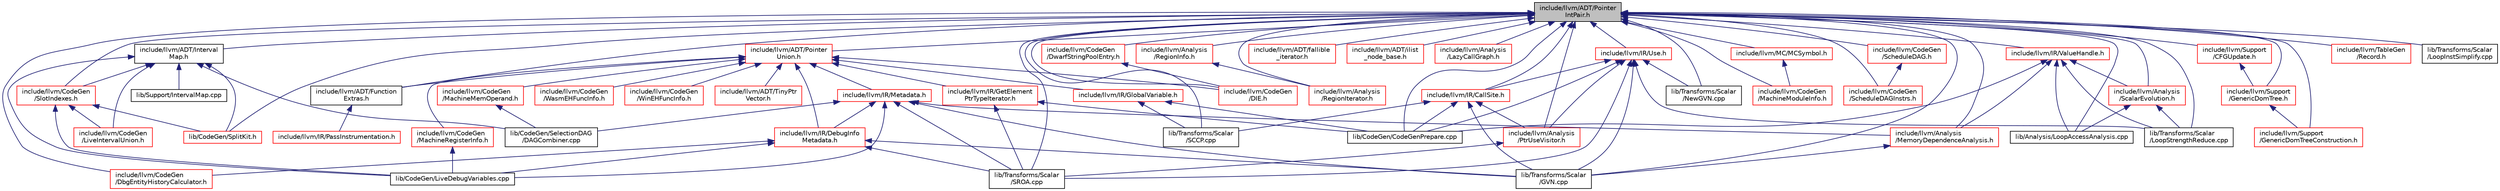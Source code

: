 digraph "include/llvm/ADT/PointerIntPair.h"
{
 // LATEX_PDF_SIZE
  bgcolor="transparent";
  edge [fontname="Helvetica",fontsize="10",labelfontname="Helvetica",labelfontsize="10"];
  node [fontname="Helvetica",fontsize="10",shape="box"];
  Node1 [label="include/llvm/ADT/Pointer\lIntPair.h",height=0.2,width=0.4,color="black", fillcolor="grey75", style="filled", fontcolor="black",tooltip=" "];
  Node1 -> Node2 [dir="back",color="midnightblue",fontsize="10",style="solid",fontname="Helvetica"];
  Node2 [label="include/llvm/ADT/Function\lExtras.h",height=0.2,width=0.4,color="black",URL="$FunctionExtras_8h.html",tooltip="This file provides a collection of function (or more generally, callable) type erasure utilities supp..."];
  Node2 -> Node3 [dir="back",color="midnightblue",fontsize="10",style="solid",fontname="Helvetica"];
  Node3 [label="include/llvm/IR/PassInstrumentation.h",height=0.2,width=0.4,color="red",URL="$PassInstrumentation_8h.html",tooltip="This file defines the Pass Instrumentation classes that provide instrumentation points into the pass ..."];
  Node1 -> Node1625 [dir="back",color="midnightblue",fontsize="10",style="solid",fontname="Helvetica"];
  Node1625 [label="include/llvm/ADT/Interval\lMap.h",height=0.2,width=0.4,color="black",URL="$IntervalMap_8h.html",tooltip=" "];
  Node1625 -> Node1119 [dir="back",color="midnightblue",fontsize="10",style="solid",fontname="Helvetica"];
  Node1119 [label="include/llvm/CodeGen\l/LiveIntervalUnion.h",height=0.2,width=0.4,color="red",URL="$LiveIntervalUnion_8h.html",tooltip=" "];
  Node1625 -> Node1116 [dir="back",color="midnightblue",fontsize="10",style="solid",fontname="Helvetica"];
  Node1116 [label="include/llvm/CodeGen\l/SlotIndexes.h",height=0.2,width=0.4,color="red",URL="$SlotIndexes_8h.html",tooltip=" "];
  Node1116 -> Node1119 [dir="back",color="midnightblue",fontsize="10",style="solid",fontname="Helvetica"];
  Node1116 -> Node261 [dir="back",color="midnightblue",fontsize="10",style="solid",fontname="Helvetica"];
  Node261 [label="lib/CodeGen/LiveDebugVariables.cpp",height=0.2,width=0.4,color="black",URL="$LiveDebugVariables_8cpp.html",tooltip=" "];
  Node1116 -> Node281 [dir="back",color="midnightblue",fontsize="10",style="solid",fontname="Helvetica"];
  Node281 [label="lib/CodeGen/SplitKit.h",height=0.2,width=0.4,color="red",URL="$SplitKit_8h.html",tooltip=" "];
  Node1625 -> Node261 [dir="back",color="midnightblue",fontsize="10",style="solid",fontname="Helvetica"];
  Node1625 -> Node508 [dir="back",color="midnightblue",fontsize="10",style="solid",fontname="Helvetica"];
  Node508 [label="lib/CodeGen/SelectionDAG\l/DAGCombiner.cpp",height=0.2,width=0.4,color="black",URL="$DAGCombiner_8cpp.html",tooltip=" "];
  Node1625 -> Node281 [dir="back",color="midnightblue",fontsize="10",style="solid",fontname="Helvetica"];
  Node1625 -> Node1626 [dir="back",color="midnightblue",fontsize="10",style="solid",fontname="Helvetica"];
  Node1626 [label="lib/Support/IntervalMap.cpp",height=0.2,width=0.4,color="black",URL="$IntervalMap_8cpp.html",tooltip=" "];
  Node1 -> Node1627 [dir="back",color="midnightblue",fontsize="10",style="solid",fontname="Helvetica"];
  Node1627 [label="include/llvm/ADT/Pointer\lUnion.h",height=0.2,width=0.4,color="red",URL="$PointerUnion_8h.html",tooltip=" "];
  Node1627 -> Node2 [dir="back",color="midnightblue",fontsize="10",style="solid",fontname="Helvetica"];
  Node1627 -> Node1628 [dir="back",color="midnightblue",fontsize="10",style="solid",fontname="Helvetica"];
  Node1628 [label="include/llvm/ADT/TinyPtr\lVector.h",height=0.2,width=0.4,color="red",URL="$TinyPtrVector_8h.html",tooltip=" "];
  Node1627 -> Node1654 [dir="back",color="midnightblue",fontsize="10",style="solid",fontname="Helvetica"];
  Node1654 [label="include/llvm/CodeGen\l/DIE.h",height=0.2,width=0.4,color="red",URL="$DIE_8h.html",tooltip=" "];
  Node1627 -> Node1658 [dir="back",color="midnightblue",fontsize="10",style="solid",fontname="Helvetica"];
  Node1658 [label="include/llvm/CodeGen\l/MachineMemOperand.h",height=0.2,width=0.4,color="red",URL="$MachineMemOperand_8h.html",tooltip=" "];
  Node1658 -> Node508 [dir="back",color="midnightblue",fontsize="10",style="solid",fontname="Helvetica"];
  Node1627 -> Node1151 [dir="back",color="midnightblue",fontsize="10",style="solid",fontname="Helvetica"];
  Node1151 [label="include/llvm/CodeGen\l/MachineRegisterInfo.h",height=0.2,width=0.4,color="red",URL="$MachineRegisterInfo_8h.html",tooltip=" "];
  Node1151 -> Node261 [dir="back",color="midnightblue",fontsize="10",style="solid",fontname="Helvetica"];
  Node1627 -> Node1253 [dir="back",color="midnightblue",fontsize="10",style="solid",fontname="Helvetica"];
  Node1253 [label="include/llvm/CodeGen\l/WasmEHFuncInfo.h",height=0.2,width=0.4,color="red",URL="$WasmEHFuncInfo_8h.html",tooltip=" "];
  Node1627 -> Node1677 [dir="back",color="midnightblue",fontsize="10",style="solid",fontname="Helvetica"];
  Node1677 [label="include/llvm/CodeGen\l/WinEHFuncInfo.h",height=0.2,width=0.4,color="red",URL="$WinEHFuncInfo_8h.html",tooltip=" "];
  Node1627 -> Node1678 [dir="back",color="midnightblue",fontsize="10",style="solid",fontname="Helvetica"];
  Node1678 [label="include/llvm/IR/DebugInfo\lMetadata.h",height=0.2,width=0.4,color="red",URL="$DebugInfoMetadata_8h.html",tooltip=" "];
  Node1678 -> Node1679 [dir="back",color="midnightblue",fontsize="10",style="solid",fontname="Helvetica"];
  Node1679 [label="include/llvm/CodeGen\l/DbgEntityHistoryCalculator.h",height=0.2,width=0.4,color="red",URL="$DbgEntityHistoryCalculator_8h.html",tooltip=" "];
  Node1678 -> Node261 [dir="back",color="midnightblue",fontsize="10",style="solid",fontname="Helvetica"];
  Node1678 -> Node183 [dir="back",color="midnightblue",fontsize="10",style="solid",fontname="Helvetica"];
  Node183 [label="lib/Transforms/Scalar\l/GVN.cpp",height=0.2,width=0.4,color="black",URL="$GVN_8cpp.html",tooltip=" "];
  Node1678 -> Node193 [dir="back",color="midnightblue",fontsize="10",style="solid",fontname="Helvetica"];
  Node193 [label="lib/Transforms/Scalar\l/SROA.cpp",height=0.2,width=0.4,color="black",URL="$SROA_8cpp.html",tooltip="This transformation implements the well known scalar replacement of aggregates transformation."];
  Node1627 -> Node1710 [dir="back",color="midnightblue",fontsize="10",style="solid",fontname="Helvetica"];
  Node1710 [label="include/llvm/IR/GetElement\lPtrTypeIterator.h",height=0.2,width=0.4,color="red",URL="$GetElementPtrTypeIterator_8h.html",tooltip=" "];
  Node1710 -> Node57 [dir="back",color="midnightblue",fontsize="10",style="solid",fontname="Helvetica"];
  Node57 [label="lib/CodeGen/CodeGenPrepare.cpp",height=0.2,width=0.4,color="black",URL="$CodeGenPrepare_8cpp.html",tooltip=" "];
  Node1710 -> Node193 [dir="back",color="midnightblue",fontsize="10",style="solid",fontname="Helvetica"];
  Node1627 -> Node1716 [dir="back",color="midnightblue",fontsize="10",style="solid",fontname="Helvetica"];
  Node1716 [label="include/llvm/IR/GlobalVariable.h",height=0.2,width=0.4,color="red",URL="$GlobalVariable_8h.html",tooltip=" "];
  Node1716 -> Node57 [dir="back",color="midnightblue",fontsize="10",style="solid",fontname="Helvetica"];
  Node1716 -> Node192 [dir="back",color="midnightblue",fontsize="10",style="solid",fontname="Helvetica"];
  Node192 [label="lib/Transforms/Scalar\l/SCCP.cpp",height=0.2,width=0.4,color="black",URL="$Scalar_2SCCP_8cpp.html",tooltip=" "];
  Node1627 -> Node1866 [dir="back",color="midnightblue",fontsize="10",style="solid",fontname="Helvetica"];
  Node1866 [label="include/llvm/IR/Metadata.h",height=0.2,width=0.4,color="red",URL="$Metadata_8h.html",tooltip="This file contains the declarations for metadata subclasses."];
  Node1866 -> Node221 [dir="back",color="midnightblue",fontsize="10",style="solid",fontname="Helvetica"];
  Node221 [label="include/llvm/Analysis\l/MemoryDependenceAnalysis.h",height=0.2,width=0.4,color="red",URL="$MemoryDependenceAnalysis_8h.html",tooltip=" "];
  Node221 -> Node183 [dir="back",color="midnightblue",fontsize="10",style="solid",fontname="Helvetica"];
  Node1866 -> Node1678 [dir="back",color="midnightblue",fontsize="10",style="solid",fontname="Helvetica"];
  Node1866 -> Node261 [dir="back",color="midnightblue",fontsize="10",style="solid",fontname="Helvetica"];
  Node1866 -> Node508 [dir="back",color="midnightblue",fontsize="10",style="solid",fontname="Helvetica"];
  Node1866 -> Node183 [dir="back",color="midnightblue",fontsize="10",style="solid",fontname="Helvetica"];
  Node1866 -> Node193 [dir="back",color="midnightblue",fontsize="10",style="solid",fontname="Helvetica"];
  Node1 -> Node2049 [dir="back",color="midnightblue",fontsize="10",style="solid",fontname="Helvetica"];
  Node2049 [label="include/llvm/ADT/fallible\l_iterator.h",height=0.2,width=0.4,color="red",URL="$fallible__iterator_8h.html",tooltip=" "];
  Node1 -> Node2060 [dir="back",color="midnightblue",fontsize="10",style="solid",fontname="Helvetica"];
  Node2060 [label="include/llvm/ADT/ilist\l_node_base.h",height=0.2,width=0.4,color="red",URL="$ilist__node__base_8h.html",tooltip=" "];
  Node1 -> Node1421 [dir="back",color="midnightblue",fontsize="10",style="solid",fontname="Helvetica"];
  Node1421 [label="include/llvm/Analysis\l/LazyCallGraph.h",height=0.2,width=0.4,color="red",URL="$LazyCallGraph_8h.html",tooltip="Implements a lazy call graph analysis and related passes for the new pass manager."];
  Node1 -> Node221 [dir="back",color="midnightblue",fontsize="10",style="solid",fontname="Helvetica"];
  Node1 -> Node1740 [dir="back",color="midnightblue",fontsize="10",style="solid",fontname="Helvetica"];
  Node1740 [label="include/llvm/Analysis\l/PtrUseVisitor.h",height=0.2,width=0.4,color="red",URL="$PtrUseVisitor_8h.html",tooltip="This file provides a collection of visitors which walk the (instruction) uses of a pointer."];
  Node1740 -> Node193 [dir="back",color="midnightblue",fontsize="10",style="solid",fontname="Helvetica"];
  Node1 -> Node1471 [dir="back",color="midnightblue",fontsize="10",style="solid",fontname="Helvetica"];
  Node1471 [label="include/llvm/Analysis\l/RegionInfo.h",height=0.2,width=0.4,color="red",URL="$RegionInfo_8h.html",tooltip=" "];
  Node1471 -> Node1472 [dir="back",color="midnightblue",fontsize="10",style="solid",fontname="Helvetica"];
  Node1472 [label="include/llvm/Analysis\l/RegionIterator.h",height=0.2,width=0.4,color="red",URL="$RegionIterator_8h.html",tooltip=" "];
  Node1 -> Node1472 [dir="back",color="midnightblue",fontsize="10",style="solid",fontname="Helvetica"];
  Node1 -> Node1434 [dir="back",color="midnightblue",fontsize="10",style="solid",fontname="Helvetica"];
  Node1434 [label="include/llvm/Analysis\l/ScalarEvolution.h",height=0.2,width=0.4,color="red",URL="$ScalarEvolution_8h.html",tooltip=" "];
  Node1434 -> Node55 [dir="back",color="midnightblue",fontsize="10",style="solid",fontname="Helvetica"];
  Node55 [label="lib/Analysis/LoopAccessAnalysis.cpp",height=0.2,width=0.4,color="black",URL="$LoopAccessAnalysis_8cpp.html",tooltip=" "];
  Node1434 -> Node107 [dir="back",color="midnightblue",fontsize="10",style="solid",fontname="Helvetica"];
  Node107 [label="lib/Transforms/Scalar\l/LoopStrengthReduce.cpp",height=0.2,width=0.4,color="black",URL="$LoopStrengthReduce_8cpp.html",tooltip=" "];
  Node1 -> Node1654 [dir="back",color="midnightblue",fontsize="10",style="solid",fontname="Helvetica"];
  Node1 -> Node1679 [dir="back",color="midnightblue",fontsize="10",style="solid",fontname="Helvetica"];
  Node1 -> Node2356 [dir="back",color="midnightblue",fontsize="10",style="solid",fontname="Helvetica"];
  Node2356 [label="include/llvm/CodeGen\l/DwarfStringPoolEntry.h",height=0.2,width=0.4,color="red",URL="$DwarfStringPoolEntry_8h.html",tooltip=" "];
  Node2356 -> Node1654 [dir="back",color="midnightblue",fontsize="10",style="solid",fontname="Helvetica"];
  Node1 -> Node2159 [dir="back",color="midnightblue",fontsize="10",style="solid",fontname="Helvetica"];
  Node2159 [label="include/llvm/CodeGen\l/MachineModuleInfo.h",height=0.2,width=0.4,color="red",URL="$MachineModuleInfo_8h.html",tooltip=" "];
  Node1 -> Node440 [dir="back",color="midnightblue",fontsize="10",style="solid",fontname="Helvetica"];
  Node440 [label="include/llvm/CodeGen\l/ScheduleDAG.h",height=0.2,width=0.4,color="red",URL="$ScheduleDAG_8h.html",tooltip=" "];
  Node440 -> Node467 [dir="back",color="midnightblue",fontsize="10",style="solid",fontname="Helvetica"];
  Node467 [label="include/llvm/CodeGen\l/ScheduleDAGInstrs.h",height=0.2,width=0.4,color="red",URL="$ScheduleDAGInstrs_8h.html",tooltip=" "];
  Node1 -> Node467 [dir="back",color="midnightblue",fontsize="10",style="solid",fontname="Helvetica"];
  Node1 -> Node1116 [dir="back",color="midnightblue",fontsize="10",style="solid",fontname="Helvetica"];
  Node1 -> Node1907 [dir="back",color="midnightblue",fontsize="10",style="solid",fontname="Helvetica"];
  Node1907 [label="include/llvm/IR/CallSite.h",height=0.2,width=0.4,color="red",URL="$CallSite_8h.html",tooltip=" "];
  Node1907 -> Node1740 [dir="back",color="midnightblue",fontsize="10",style="solid",fontname="Helvetica"];
  Node1907 -> Node57 [dir="back",color="midnightblue",fontsize="10",style="solid",fontname="Helvetica"];
  Node1907 -> Node183 [dir="back",color="midnightblue",fontsize="10",style="solid",fontname="Helvetica"];
  Node1907 -> Node192 [dir="back",color="midnightblue",fontsize="10",style="solid",fontname="Helvetica"];
  Node1 -> Node2358 [dir="back",color="midnightblue",fontsize="10",style="solid",fontname="Helvetica"];
  Node2358 [label="include/llvm/IR/Use.h",height=0.2,width=0.4,color="red",URL="$Use_8h.html",tooltip="This defines the Use class."];
  Node2358 -> Node1740 [dir="back",color="midnightblue",fontsize="10",style="solid",fontname="Helvetica"];
  Node2358 -> Node1907 [dir="back",color="midnightblue",fontsize="10",style="solid",fontname="Helvetica"];
  Node2358 -> Node57 [dir="back",color="midnightblue",fontsize="10",style="solid",fontname="Helvetica"];
  Node2358 -> Node183 [dir="back",color="midnightblue",fontsize="10",style="solid",fontname="Helvetica"];
  Node2358 -> Node107 [dir="back",color="midnightblue",fontsize="10",style="solid",fontname="Helvetica"];
  Node2358 -> Node190 [dir="back",color="midnightblue",fontsize="10",style="solid",fontname="Helvetica"];
  Node190 [label="lib/Transforms/Scalar\l/NewGVN.cpp",height=0.2,width=0.4,color="black",URL="$NewGVN_8cpp.html",tooltip="This file implements the new LLVM's Global Value Numbering pass."];
  Node2358 -> Node193 [dir="back",color="midnightblue",fontsize="10",style="solid",fontname="Helvetica"];
  Node1 -> Node2389 [dir="back",color="midnightblue",fontsize="10",style="solid",fontname="Helvetica"];
  Node2389 [label="include/llvm/IR/ValueHandle.h",height=0.2,width=0.4,color="red",URL="$ValueHandle_8h.html",tooltip=" "];
  Node2389 -> Node221 [dir="back",color="midnightblue",fontsize="10",style="solid",fontname="Helvetica"];
  Node2389 -> Node1434 [dir="back",color="midnightblue",fontsize="10",style="solid",fontname="Helvetica"];
  Node2389 -> Node55 [dir="back",color="midnightblue",fontsize="10",style="solid",fontname="Helvetica"];
  Node2389 -> Node57 [dir="back",color="midnightblue",fontsize="10",style="solid",fontname="Helvetica"];
  Node2389 -> Node107 [dir="back",color="midnightblue",fontsize="10",style="solid",fontname="Helvetica"];
  Node1 -> Node2272 [dir="back",color="midnightblue",fontsize="10",style="solid",fontname="Helvetica"];
  Node2272 [label="include/llvm/MC/MCSymbol.h",height=0.2,width=0.4,color="red",URL="$MCSymbol_8h.html",tooltip=" "];
  Node2272 -> Node2159 [dir="back",color="midnightblue",fontsize="10",style="solid",fontname="Helvetica"];
  Node1 -> Node2395 [dir="back",color="midnightblue",fontsize="10",style="solid",fontname="Helvetica"];
  Node2395 [label="include/llvm/Support\l/CFGUpdate.h",height=0.2,width=0.4,color="red",URL="$CFGUpdate_8h.html",tooltip=" "];
  Node2395 -> Node2396 [dir="back",color="midnightblue",fontsize="10",style="solid",fontname="Helvetica"];
  Node2396 [label="include/llvm/Support\l/GenericDomTree.h",height=0.2,width=0.4,color="red",URL="$GenericDomTree_8h.html",tooltip="This file defines a set of templates that efficiently compute a dominator tree over a generic graph."];
  Node2396 -> Node2397 [dir="back",color="midnightblue",fontsize="10",style="solid",fontname="Helvetica"];
  Node2397 [label="include/llvm/Support\l/GenericDomTreeConstruction.h",height=0.2,width=0.4,color="red",URL="$GenericDomTreeConstruction_8h.html",tooltip="Generic dominator tree construction - This file provides routines to construct immediate dominator in..."];
  Node1 -> Node2396 [dir="back",color="midnightblue",fontsize="10",style="solid",fontname="Helvetica"];
  Node1 -> Node2397 [dir="back",color="midnightblue",fontsize="10",style="solid",fontname="Helvetica"];
  Node1 -> Node2399 [dir="back",color="midnightblue",fontsize="10",style="solid",fontname="Helvetica"];
  Node2399 [label="include/llvm/TableGen\l/Record.h",height=0.2,width=0.4,color="red",URL="$Record_8h.html",tooltip=" "];
  Node1 -> Node55 [dir="back",color="midnightblue",fontsize="10",style="solid",fontname="Helvetica"];
  Node1 -> Node57 [dir="back",color="midnightblue",fontsize="10",style="solid",fontname="Helvetica"];
  Node1 -> Node281 [dir="back",color="midnightblue",fontsize="10",style="solid",fontname="Helvetica"];
  Node1 -> Node183 [dir="back",color="midnightblue",fontsize="10",style="solid",fontname="Helvetica"];
  Node1 -> Node114 [dir="back",color="midnightblue",fontsize="10",style="solid",fontname="Helvetica"];
  Node114 [label="lib/Transforms/Scalar\l/LoopInstSimplify.cpp",height=0.2,width=0.4,color="black",URL="$LoopInstSimplify_8cpp.html",tooltip=" "];
  Node1 -> Node107 [dir="back",color="midnightblue",fontsize="10",style="solid",fontname="Helvetica"];
  Node1 -> Node190 [dir="back",color="midnightblue",fontsize="10",style="solid",fontname="Helvetica"];
  Node1 -> Node192 [dir="back",color="midnightblue",fontsize="10",style="solid",fontname="Helvetica"];
  Node1 -> Node193 [dir="back",color="midnightblue",fontsize="10",style="solid",fontname="Helvetica"];
}
